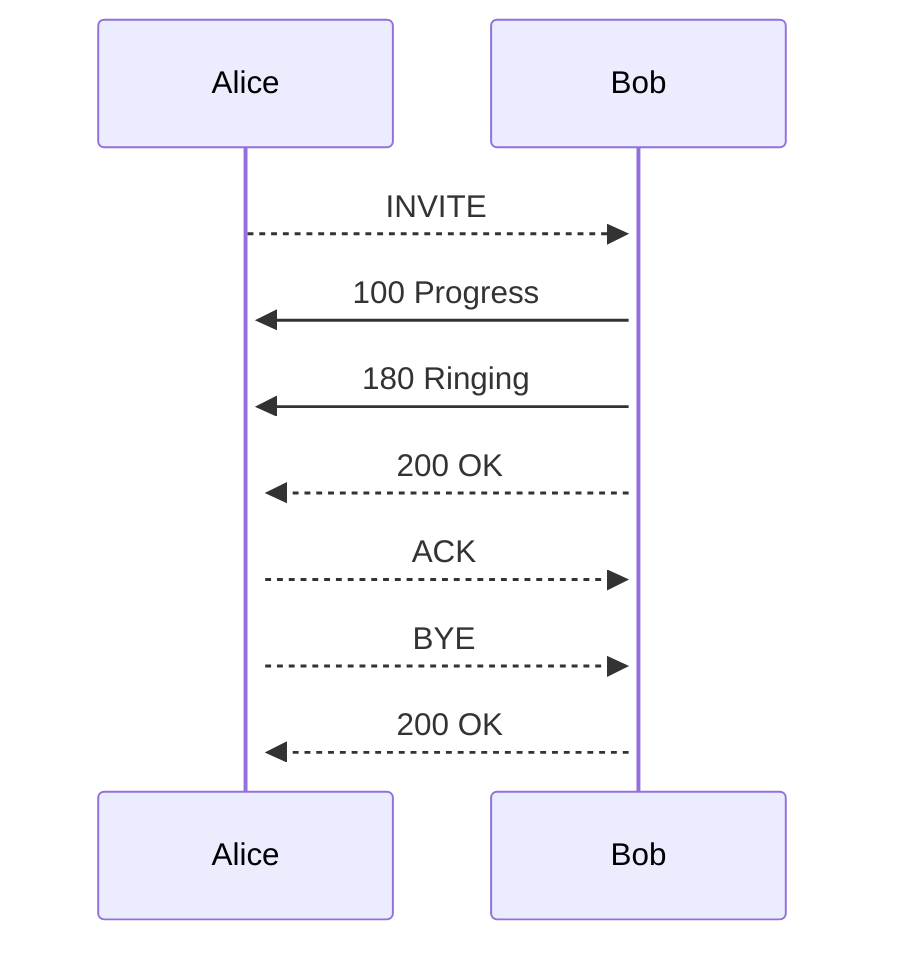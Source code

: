 sequenceDiagram
    Alice-->>+Bob: INVITE
    Bob->>+Alice: 100 Progress
    Bob->>+Alice: 180 Ringing 
    Bob-->>Alice: 200 OK
    Alice-->>+Bob: ACK 
    Alice-->>Bob: BYE
    Bob-->>Alice: 200 OK
